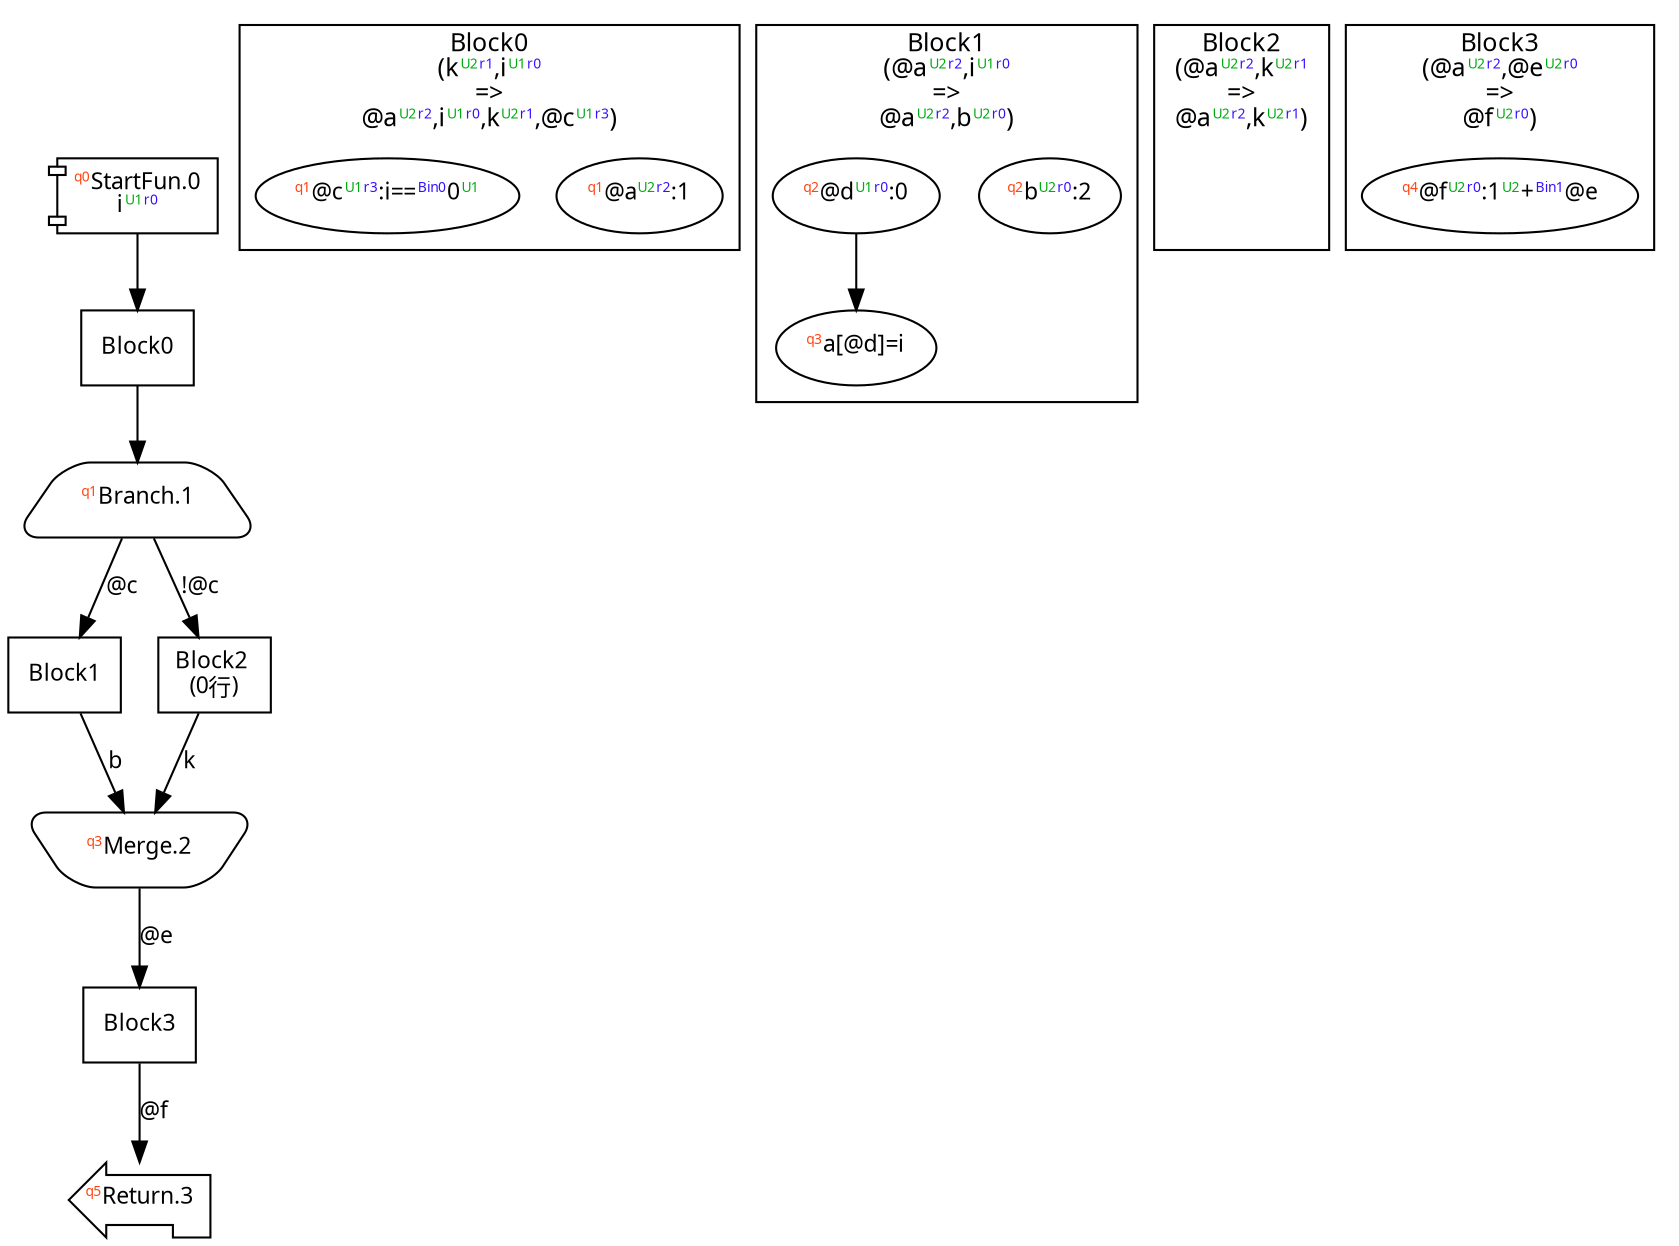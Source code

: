 digraph Program_ {
  graph [fontname = "Monaco", fontsize = 12, ranksep = 0.5];
  node [shape = box, fontname = "Monaco", fontsize = 11; colorscheme = pastel19];
  edge [fontname = "Monaco", fontsize = 11; colorscheme = pastel19];
  Jump0[label = <<font color="#ff4411" point-size="8"><sup>q0</sup></font>StartFun.0<br/>i<font color="#00aa11" point-size="8"><sup>U1</sup></font><font color="#3311ff" point-size="8"><sup>r0</sup></font>>; shape = component];
  Jump0 -> Block0;
  Jump1[
    label = <<font color="#ff4411" point-size="8"><sup>q1</sup></font>Branch.1>;
    shape = trapezium; style = rounded;
  ];
  Block0 -> Jump1;
  Jump1 -> Block1 [label=<@c>];
  Jump1 -> Block2 [label=<!@c>];
  Jump2[label = <<font color="#ff4411" point-size="8"><sup>q3</sup></font>Merge.2>; shape = invtrapezium; style = rounded];
  Block1 -> Jump2 [label=<b>];
  Block2 -> Jump2 [label=<k>];
  Jump2 -> Block3 [label=<@e>];
  Jump3[label = <<font color="#ff4411" point-size="8"><sup>q5</sup></font>Return.3>; shape = lpromoter];
  Block3 -> Jump3 [label=<@f>];
  Block0 [label = "Block0"];
  Block1 [label = "Block1"];
  Block2 [label = "Block2\l(0行)"];
  Block3 [label = "Block3"];
  subgraph cluster_dfg_Block0 {
    node [shape = oval];
    label = <Block0<br/>(k<font color="#00aa11" point-size="8"><sup>U2</sup></font><font color="#3311ff" point-size="8"><sup>r1</sup></font>,i<font color="#00aa11" point-size="8"><sup>U1</sup></font><font color="#3311ff" point-size="8"><sup>r0</sup></font><br/>=&gt;<br/>@a<font color="#00aa11" point-size="8"><sup>U2</sup></font><font color="#3311ff" point-size="8"><sup>r2</sup></font>,i<font color="#00aa11" point-size="8"><sup>U1</sup></font><font color="#3311ff" point-size="8"><sup>r0</sup></font>,k<font color="#00aa11" point-size="8"><sup>U2</sup></font><font color="#3311ff" point-size="8"><sup>r1</sup></font>,@c<font color="#00aa11" point-size="8"><sup>U1</sup></font><font color="#3311ff" point-size="8"><sup>r3</sup></font>)>;
    0 [label=<<font color="#ff4411" point-size="8"><sup>q1</sup></font>@a<font color="#00aa11" point-size="8"><sup>U2</sup></font><font color="#3311ff" point-size="8"><sup>r2</sup></font>:1>];
    2 [label=<<font color="#ff4411" point-size="8"><sup>q1</sup></font>@c<font color="#00aa11" point-size="8"><sup>U1</sup></font><font color="#3311ff" point-size="8"><sup>r3</sup></font>:i==<font color="#3311ff" point-size="8"><sup>Bin0</sup></font>0<font color="#00aa11" point-size="8"><sup>U1</sup></font>>];
  }
  subgraph cluster_dfg_Block1 {
    node [shape = oval];
    label = <Block1<br/>(@a<font color="#00aa11" point-size="8"><sup>U2</sup></font><font color="#3311ff" point-size="8"><sup>r2</sup></font>,i<font color="#00aa11" point-size="8"><sup>U1</sup></font><font color="#3311ff" point-size="8"><sup>r0</sup></font><br/>=&gt;<br/>@a<font color="#00aa11" point-size="8"><sup>U2</sup></font><font color="#3311ff" point-size="8"><sup>r2</sup></font>,b<font color="#00aa11" point-size="8"><sup>U2</sup></font><font color="#3311ff" point-size="8"><sup>r0</sup></font>)>;
    3 [label=<<font color="#ff4411" point-size="8"><sup>q2</sup></font>b<font color="#00aa11" point-size="8"><sup>U2</sup></font><font color="#3311ff" point-size="8"><sup>r0</sup></font>:2>];
    4 [label=<<font color="#ff4411" point-size="8"><sup>q2</sup></font>@d<font color="#00aa11" point-size="8"><sup>U1</sup></font><font color="#3311ff" point-size="8"><sup>r0</sup></font>:0>];
    5 [label=<<font color="#ff4411" point-size="8"><sup>q3</sup></font>a[@d&#93;=i>];
    4 -> 5;
  }
  subgraph cluster_dfg_Block2 {
    node [shape = oval];
    label = <Block2<br/>(@a<font color="#00aa11" point-size="8"><sup>U2</sup></font><font color="#3311ff" point-size="8"><sup>r2</sup></font>,k<font color="#00aa11" point-size="8"><sup>U2</sup></font><font color="#3311ff" point-size="8"><sup>r1</sup></font><br/>=&gt;<br/>@a<font color="#00aa11" point-size="8"><sup>U2</sup></font><font color="#3311ff" point-size="8"><sup>r2</sup></font>,k<font color="#00aa11" point-size="8"><sup>U2</sup></font><font color="#3311ff" point-size="8"><sup>r1</sup></font>)>;
    dummy [style=invis];
  }
  subgraph cluster_dfg_Block3 {
    node [shape = oval];
    label = <Block3<br/>(@a<font color="#00aa11" point-size="8"><sup>U2</sup></font><font color="#3311ff" point-size="8"><sup>r2</sup></font>,@e<font color="#00aa11" point-size="8"><sup>U2</sup></font><font color="#3311ff" point-size="8"><sup>r0</sup></font><br/>=&gt;<br/>@f<font color="#00aa11" point-size="8"><sup>U2</sup></font><font color="#3311ff" point-size="8"><sup>r0</sup></font>)>;
    6 [label=<<font color="#ff4411" point-size="8"><sup>q4</sup></font>@f<font color="#00aa11" point-size="8"><sup>U2</sup></font><font color="#3311ff" point-size="8"><sup>r0</sup></font>:1<font color="#00aa11" point-size="8"><sup>U2</sup></font>+<font color="#3311ff" point-size="8"><sup>Bin1</sup></font>@e>];
  }
}
